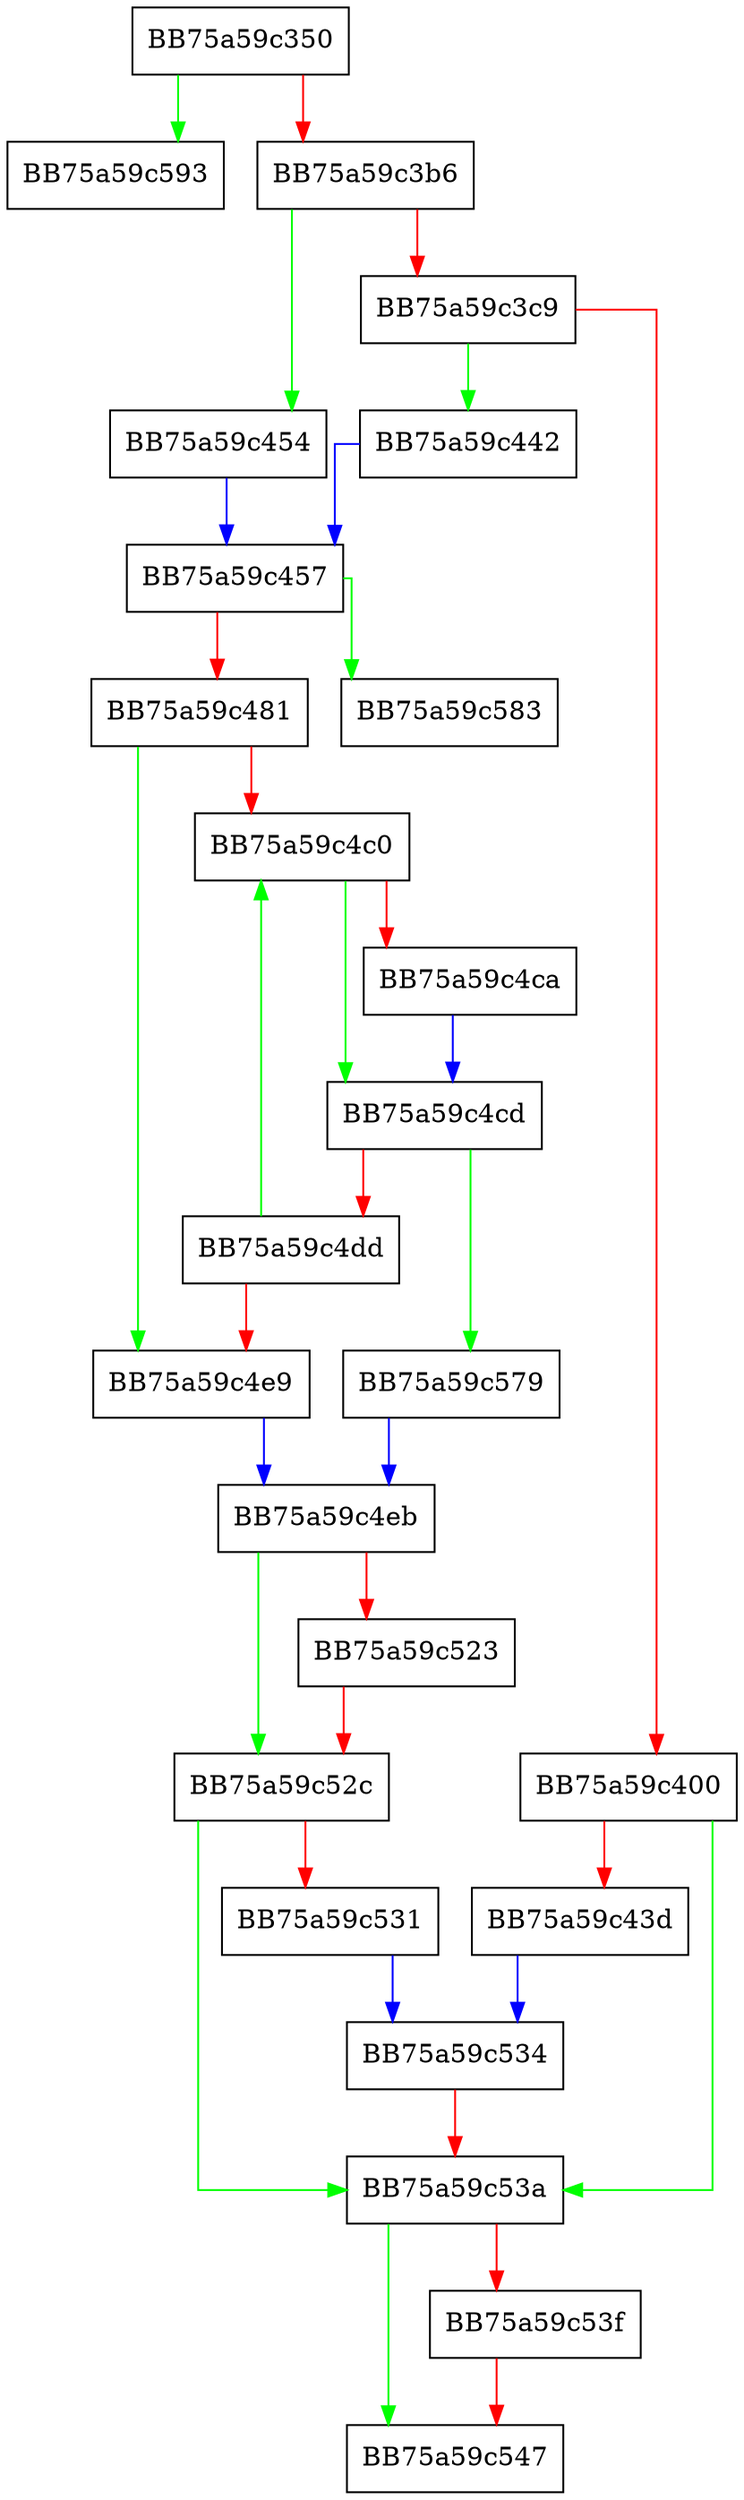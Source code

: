 digraph QueryPersistContext_Worker {
  node [shape="box"];
  graph [splines=ortho];
  BB75a59c350 -> BB75a59c593 [color="green"];
  BB75a59c350 -> BB75a59c3b6 [color="red"];
  BB75a59c3b6 -> BB75a59c454 [color="green"];
  BB75a59c3b6 -> BB75a59c3c9 [color="red"];
  BB75a59c3c9 -> BB75a59c442 [color="green"];
  BB75a59c3c9 -> BB75a59c400 [color="red"];
  BB75a59c400 -> BB75a59c53a [color="green"];
  BB75a59c400 -> BB75a59c43d [color="red"];
  BB75a59c43d -> BB75a59c534 [color="blue"];
  BB75a59c442 -> BB75a59c457 [color="blue"];
  BB75a59c454 -> BB75a59c457 [color="blue"];
  BB75a59c457 -> BB75a59c583 [color="green"];
  BB75a59c457 -> BB75a59c481 [color="red"];
  BB75a59c481 -> BB75a59c4e9 [color="green"];
  BB75a59c481 -> BB75a59c4c0 [color="red"];
  BB75a59c4c0 -> BB75a59c4cd [color="green"];
  BB75a59c4c0 -> BB75a59c4ca [color="red"];
  BB75a59c4ca -> BB75a59c4cd [color="blue"];
  BB75a59c4cd -> BB75a59c579 [color="green"];
  BB75a59c4cd -> BB75a59c4dd [color="red"];
  BB75a59c4dd -> BB75a59c4c0 [color="green"];
  BB75a59c4dd -> BB75a59c4e9 [color="red"];
  BB75a59c4e9 -> BB75a59c4eb [color="blue"];
  BB75a59c4eb -> BB75a59c52c [color="green"];
  BB75a59c4eb -> BB75a59c523 [color="red"];
  BB75a59c523 -> BB75a59c52c [color="red"];
  BB75a59c52c -> BB75a59c53a [color="green"];
  BB75a59c52c -> BB75a59c531 [color="red"];
  BB75a59c531 -> BB75a59c534 [color="blue"];
  BB75a59c534 -> BB75a59c53a [color="red"];
  BB75a59c53a -> BB75a59c547 [color="green"];
  BB75a59c53a -> BB75a59c53f [color="red"];
  BB75a59c53f -> BB75a59c547 [color="red"];
  BB75a59c579 -> BB75a59c4eb [color="blue"];
}